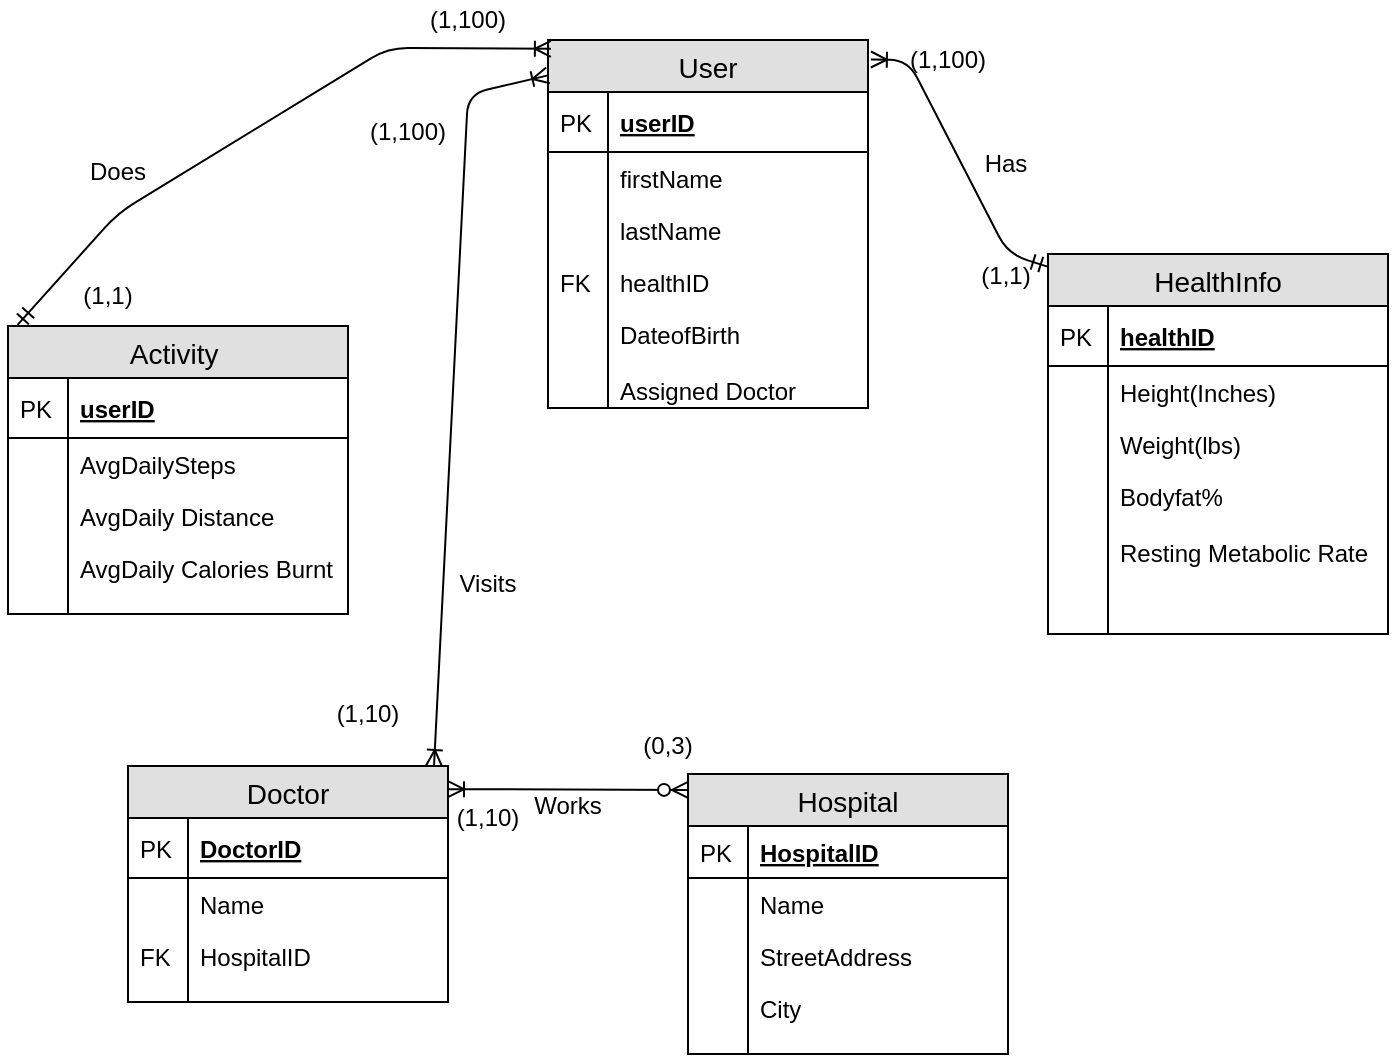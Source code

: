 <mxfile version="12.1.0" type="github" pages="1"><diagram id="rcm8UiP5ZTEfefi09jWw" name="Page-1"><mxGraphModel dx="904" dy="535" grid="1" gridSize="10" guides="1" tooltips="1" connect="0" arrows="1" fold="1" page="1" pageScale="1" pageWidth="1100" pageHeight="850" math="0" shadow="0"><root><mxCell id="0"/><mxCell id="1" parent="0"/><mxCell id="2JhXEc4H_2p9KzLNhtrB-1" value="User" style="swimlane;fontStyle=0;childLayout=stackLayout;horizontal=1;startSize=26;fillColor=#e0e0e0;horizontalStack=0;resizeParent=1;resizeParentMax=0;resizeLast=0;collapsible=1;marginBottom=0;swimlaneFillColor=#ffffff;align=center;fontSize=14;" parent="1" vertex="1"><mxGeometry x="300" y="43" width="160" height="184" as="geometry"/></mxCell><mxCell id="2JhXEc4H_2p9KzLNhtrB-2" value="userID" style="shape=partialRectangle;top=0;left=0;right=0;bottom=1;align=left;verticalAlign=middle;fillColor=none;spacingLeft=34;spacingRight=4;overflow=hidden;rotatable=0;points=[[0,0.5],[1,0.5]];portConstraint=eastwest;dropTarget=0;fontStyle=5;fontSize=12;" parent="2JhXEc4H_2p9KzLNhtrB-1" vertex="1"><mxGeometry y="26" width="160" height="30" as="geometry"/></mxCell><mxCell id="2JhXEc4H_2p9KzLNhtrB-3" value="PK" style="shape=partialRectangle;top=0;left=0;bottom=0;fillColor=none;align=left;verticalAlign=middle;spacingLeft=4;spacingRight=4;overflow=hidden;rotatable=0;points=[];portConstraint=eastwest;part=1;fontSize=12;" parent="2JhXEc4H_2p9KzLNhtrB-2" vertex="1" connectable="0"><mxGeometry width="30" height="30" as="geometry"/></mxCell><mxCell id="2JhXEc4H_2p9KzLNhtrB-4" value="firstName" style="shape=partialRectangle;top=0;left=0;right=0;bottom=0;align=left;verticalAlign=top;fillColor=none;spacingLeft=34;spacingRight=4;overflow=hidden;rotatable=0;points=[[0,0.5],[1,0.5]];portConstraint=eastwest;dropTarget=0;fontSize=12;" parent="2JhXEc4H_2p9KzLNhtrB-1" vertex="1"><mxGeometry y="56" width="160" height="26" as="geometry"/></mxCell><mxCell id="2JhXEc4H_2p9KzLNhtrB-5" value="" style="shape=partialRectangle;top=0;left=0;bottom=0;fillColor=none;align=left;verticalAlign=top;spacingLeft=4;spacingRight=4;overflow=hidden;rotatable=0;points=[];portConstraint=eastwest;part=1;fontSize=12;" parent="2JhXEc4H_2p9KzLNhtrB-4" vertex="1" connectable="0"><mxGeometry width="30" height="26" as="geometry"/></mxCell><mxCell id="2JhXEc4H_2p9KzLNhtrB-6" value="lastName" style="shape=partialRectangle;top=0;left=0;right=0;bottom=0;align=left;verticalAlign=top;fillColor=none;spacingLeft=34;spacingRight=4;overflow=hidden;rotatable=0;points=[[0,0.5],[1,0.5]];portConstraint=eastwest;dropTarget=0;fontSize=12;" parent="2JhXEc4H_2p9KzLNhtrB-1" vertex="1"><mxGeometry y="82" width="160" height="26" as="geometry"/></mxCell><mxCell id="2JhXEc4H_2p9KzLNhtrB-7" value="" style="shape=partialRectangle;top=0;left=0;bottom=0;fillColor=none;align=left;verticalAlign=top;spacingLeft=4;spacingRight=4;overflow=hidden;rotatable=0;points=[];portConstraint=eastwest;part=1;fontSize=12;" parent="2JhXEc4H_2p9KzLNhtrB-6" vertex="1" connectable="0"><mxGeometry width="30" height="26" as="geometry"/></mxCell><mxCell id="2JhXEc4H_2p9KzLNhtrB-8" value="healthID" style="shape=partialRectangle;top=0;left=0;right=0;bottom=0;align=left;verticalAlign=top;fillColor=none;spacingLeft=34;spacingRight=4;overflow=hidden;rotatable=0;points=[[0,0.5],[1,0.5]];portConstraint=eastwest;dropTarget=0;fontSize=12;" parent="2JhXEc4H_2p9KzLNhtrB-1" vertex="1"><mxGeometry y="108" width="160" height="26" as="geometry"/></mxCell><mxCell id="2JhXEc4H_2p9KzLNhtrB-9" value="FK" style="shape=partialRectangle;top=0;left=0;bottom=0;fillColor=none;align=left;verticalAlign=top;spacingLeft=4;spacingRight=4;overflow=hidden;rotatable=0;points=[];portConstraint=eastwest;part=1;fontSize=12;" parent="2JhXEc4H_2p9KzLNhtrB-8" vertex="1" connectable="0"><mxGeometry width="30" height="26" as="geometry"/></mxCell><mxCell id="2JhXEc4H_2p9KzLNhtrB-10" value="DateofBirth&#10;&#10;Assigned Doctor" style="shape=partialRectangle;top=0;left=0;right=0;bottom=0;align=left;verticalAlign=top;fillColor=none;spacingLeft=34;spacingRight=4;overflow=hidden;rotatable=0;points=[[0,0.5],[1,0.5]];portConstraint=eastwest;dropTarget=0;fontSize=12;" parent="2JhXEc4H_2p9KzLNhtrB-1" vertex="1"><mxGeometry y="134" width="160" height="50" as="geometry"/></mxCell><mxCell id="2JhXEc4H_2p9KzLNhtrB-11" value="" style="shape=partialRectangle;top=0;left=0;bottom=0;fillColor=none;align=left;verticalAlign=top;spacingLeft=4;spacingRight=4;overflow=hidden;rotatable=0;points=[];portConstraint=eastwest;part=1;fontSize=12;" parent="2JhXEc4H_2p9KzLNhtrB-10" vertex="1" connectable="0"><mxGeometry width="30" height="50" as="geometry"/></mxCell><mxCell id="2JhXEc4H_2p9KzLNhtrB-21" value="HealthInfo" style="swimlane;fontStyle=0;childLayout=stackLayout;horizontal=1;startSize=26;fillColor=#e0e0e0;horizontalStack=0;resizeParent=1;resizeParentMax=0;resizeLast=0;collapsible=1;marginBottom=0;swimlaneFillColor=#ffffff;align=center;fontSize=14;" parent="1" vertex="1"><mxGeometry x="550" y="150" width="170" height="190" as="geometry"/></mxCell><mxCell id="2JhXEc4H_2p9KzLNhtrB-22" value="healthID" style="shape=partialRectangle;top=0;left=0;right=0;bottom=1;align=left;verticalAlign=middle;fillColor=none;spacingLeft=34;spacingRight=4;overflow=hidden;rotatable=0;points=[[0,0.5],[1,0.5]];portConstraint=eastwest;dropTarget=0;fontStyle=5;fontSize=12;" parent="2JhXEc4H_2p9KzLNhtrB-21" vertex="1"><mxGeometry y="26" width="170" height="30" as="geometry"/></mxCell><mxCell id="2JhXEc4H_2p9KzLNhtrB-23" value="PK" style="shape=partialRectangle;top=0;left=0;bottom=0;fillColor=none;align=left;verticalAlign=middle;spacingLeft=4;spacingRight=4;overflow=hidden;rotatable=0;points=[];portConstraint=eastwest;part=1;fontSize=12;" parent="2JhXEc4H_2p9KzLNhtrB-22" vertex="1" connectable="0"><mxGeometry width="30" height="30" as="geometry"/></mxCell><mxCell id="2JhXEc4H_2p9KzLNhtrB-24" value="Height(Inches)" style="shape=partialRectangle;top=0;left=0;right=0;bottom=0;align=left;verticalAlign=top;fillColor=none;spacingLeft=34;spacingRight=4;overflow=hidden;rotatable=0;points=[[0,0.5],[1,0.5]];portConstraint=eastwest;dropTarget=0;fontSize=12;" parent="2JhXEc4H_2p9KzLNhtrB-21" vertex="1"><mxGeometry y="56" width="170" height="26" as="geometry"/></mxCell><mxCell id="2JhXEc4H_2p9KzLNhtrB-25" value="" style="shape=partialRectangle;top=0;left=0;bottom=0;fillColor=none;align=left;verticalAlign=top;spacingLeft=4;spacingRight=4;overflow=hidden;rotatable=0;points=[];portConstraint=eastwest;part=1;fontSize=12;" parent="2JhXEc4H_2p9KzLNhtrB-24" vertex="1" connectable="0"><mxGeometry width="30" height="26" as="geometry"/></mxCell><mxCell id="2JhXEc4H_2p9KzLNhtrB-26" value="Weight(lbs)" style="shape=partialRectangle;top=0;left=0;right=0;bottom=0;align=left;verticalAlign=top;fillColor=none;spacingLeft=34;spacingRight=4;overflow=hidden;rotatable=0;points=[[0,0.5],[1,0.5]];portConstraint=eastwest;dropTarget=0;fontSize=12;" parent="2JhXEc4H_2p9KzLNhtrB-21" vertex="1"><mxGeometry y="82" width="170" height="26" as="geometry"/></mxCell><mxCell id="2JhXEc4H_2p9KzLNhtrB-27" value="" style="shape=partialRectangle;top=0;left=0;bottom=0;fillColor=none;align=left;verticalAlign=top;spacingLeft=4;spacingRight=4;overflow=hidden;rotatable=0;points=[];portConstraint=eastwest;part=1;fontSize=12;" parent="2JhXEc4H_2p9KzLNhtrB-26" vertex="1" connectable="0"><mxGeometry width="30" height="26" as="geometry"/></mxCell><mxCell id="2JhXEc4H_2p9KzLNhtrB-28" value="Bodyfat%&#10;&#10;Resting Metabolic Rate&#10;" style="shape=partialRectangle;top=0;left=0;right=0;bottom=0;align=left;verticalAlign=top;fillColor=none;spacingLeft=34;spacingRight=4;overflow=hidden;rotatable=0;points=[[0,0.5],[1,0.5]];portConstraint=eastwest;dropTarget=0;fontSize=12;" parent="2JhXEc4H_2p9KzLNhtrB-21" vertex="1"><mxGeometry y="108" width="170" height="72" as="geometry"/></mxCell><mxCell id="2JhXEc4H_2p9KzLNhtrB-29" value="&#10;&#10;" style="shape=partialRectangle;top=0;left=0;bottom=0;fillColor=none;align=left;verticalAlign=top;spacingLeft=4;spacingRight=4;overflow=hidden;rotatable=0;points=[];portConstraint=eastwest;part=1;fontSize=12;" parent="2JhXEc4H_2p9KzLNhtrB-28" vertex="1" connectable="0"><mxGeometry width="30" height="72" as="geometry"/></mxCell><mxCell id="2JhXEc4H_2p9KzLNhtrB-30" value="" style="shape=partialRectangle;top=0;left=0;right=0;bottom=0;align=left;verticalAlign=top;fillColor=none;spacingLeft=34;spacingRight=4;overflow=hidden;rotatable=0;points=[[0,0.5],[1,0.5]];portConstraint=eastwest;dropTarget=0;fontSize=12;" parent="2JhXEc4H_2p9KzLNhtrB-21" vertex="1"><mxGeometry y="180" width="170" height="10" as="geometry"/></mxCell><mxCell id="2JhXEc4H_2p9KzLNhtrB-31" value="" style="shape=partialRectangle;top=0;left=0;bottom=0;fillColor=none;align=left;verticalAlign=top;spacingLeft=4;spacingRight=4;overflow=hidden;rotatable=0;points=[];portConstraint=eastwest;part=1;fontSize=12;" parent="2JhXEc4H_2p9KzLNhtrB-30" vertex="1" connectable="0"><mxGeometry width="30" height="10" as="geometry"/></mxCell><mxCell id="2JhXEc4H_2p9KzLNhtrB-33" value="Activity " style="swimlane;fontStyle=0;childLayout=stackLayout;horizontal=1;startSize=26;fillColor=#e0e0e0;horizontalStack=0;resizeParent=1;resizeParentMax=0;resizeLast=0;collapsible=1;marginBottom=0;swimlaneFillColor=#ffffff;align=center;fontSize=14;" parent="1" vertex="1"><mxGeometry x="30" y="186" width="170" height="144" as="geometry"/></mxCell><mxCell id="2JhXEc4H_2p9KzLNhtrB-34" value="userID" style="shape=partialRectangle;top=0;left=0;right=0;bottom=1;align=left;verticalAlign=middle;fillColor=none;spacingLeft=34;spacingRight=4;overflow=hidden;rotatable=0;points=[[0,0.5],[1,0.5]];portConstraint=eastwest;dropTarget=0;fontStyle=5;fontSize=12;" parent="2JhXEc4H_2p9KzLNhtrB-33" vertex="1"><mxGeometry y="26" width="170" height="30" as="geometry"/></mxCell><mxCell id="2JhXEc4H_2p9KzLNhtrB-35" value="PK" style="shape=partialRectangle;top=0;left=0;bottom=0;fillColor=none;align=left;verticalAlign=middle;spacingLeft=4;spacingRight=4;overflow=hidden;rotatable=0;points=[];portConstraint=eastwest;part=1;fontSize=12;" parent="2JhXEc4H_2p9KzLNhtrB-34" vertex="1" connectable="0"><mxGeometry width="30" height="30" as="geometry"/></mxCell><mxCell id="2JhXEc4H_2p9KzLNhtrB-36" value="AvgDailySteps" style="shape=partialRectangle;top=0;left=0;right=0;bottom=0;align=left;verticalAlign=top;fillColor=none;spacingLeft=34;spacingRight=4;overflow=hidden;rotatable=0;points=[[0,0.5],[1,0.5]];portConstraint=eastwest;dropTarget=0;fontSize=12;" parent="2JhXEc4H_2p9KzLNhtrB-33" vertex="1"><mxGeometry y="56" width="170" height="26" as="geometry"/></mxCell><mxCell id="2JhXEc4H_2p9KzLNhtrB-37" value="" style="shape=partialRectangle;top=0;left=0;bottom=0;fillColor=none;align=left;verticalAlign=top;spacingLeft=4;spacingRight=4;overflow=hidden;rotatable=0;points=[];portConstraint=eastwest;part=1;fontSize=12;" parent="2JhXEc4H_2p9KzLNhtrB-36" vertex="1" connectable="0"><mxGeometry width="30" height="26" as="geometry"/></mxCell><mxCell id="2JhXEc4H_2p9KzLNhtrB-38" value="AvgDaily Distance" style="shape=partialRectangle;top=0;left=0;right=0;bottom=0;align=left;verticalAlign=top;fillColor=none;spacingLeft=34;spacingRight=4;overflow=hidden;rotatable=0;points=[[0,0.5],[1,0.5]];portConstraint=eastwest;dropTarget=0;fontSize=12;" parent="2JhXEc4H_2p9KzLNhtrB-33" vertex="1"><mxGeometry y="82" width="170" height="26" as="geometry"/></mxCell><mxCell id="2JhXEc4H_2p9KzLNhtrB-39" value="" style="shape=partialRectangle;top=0;left=0;bottom=0;fillColor=none;align=left;verticalAlign=top;spacingLeft=4;spacingRight=4;overflow=hidden;rotatable=0;points=[];portConstraint=eastwest;part=1;fontSize=12;" parent="2JhXEc4H_2p9KzLNhtrB-38" vertex="1" connectable="0"><mxGeometry width="30" height="26" as="geometry"/></mxCell><mxCell id="2JhXEc4H_2p9KzLNhtrB-40" value="AvgDaily Calories Burnt" style="shape=partialRectangle;top=0;left=0;right=0;bottom=0;align=left;verticalAlign=top;fillColor=none;spacingLeft=34;spacingRight=4;overflow=hidden;rotatable=0;points=[[0,0.5],[1,0.5]];portConstraint=eastwest;dropTarget=0;fontSize=12;" parent="2JhXEc4H_2p9KzLNhtrB-33" vertex="1"><mxGeometry y="108" width="170" height="26" as="geometry"/></mxCell><mxCell id="2JhXEc4H_2p9KzLNhtrB-41" value="" style="shape=partialRectangle;top=0;left=0;bottom=0;fillColor=none;align=left;verticalAlign=top;spacingLeft=4;spacingRight=4;overflow=hidden;rotatable=0;points=[];portConstraint=eastwest;part=1;fontSize=12;" parent="2JhXEc4H_2p9KzLNhtrB-40" vertex="1" connectable="0"><mxGeometry width="30" height="26" as="geometry"/></mxCell><mxCell id="2JhXEc4H_2p9KzLNhtrB-42" value="" style="shape=partialRectangle;top=0;left=0;right=0;bottom=0;align=left;verticalAlign=top;fillColor=none;spacingLeft=34;spacingRight=4;overflow=hidden;rotatable=0;points=[[0,0.5],[1,0.5]];portConstraint=eastwest;dropTarget=0;fontSize=12;" parent="2JhXEc4H_2p9KzLNhtrB-33" vertex="1"><mxGeometry y="134" width="170" height="10" as="geometry"/></mxCell><mxCell id="2JhXEc4H_2p9KzLNhtrB-43" value="" style="shape=partialRectangle;top=0;left=0;bottom=0;fillColor=none;align=left;verticalAlign=top;spacingLeft=4;spacingRight=4;overflow=hidden;rotatable=0;points=[];portConstraint=eastwest;part=1;fontSize=12;" parent="2JhXEc4H_2p9KzLNhtrB-42" vertex="1" connectable="0"><mxGeometry width="30" height="10" as="geometry"/></mxCell><mxCell id="DuWjTyEH0RiQ_0uaS8iD-1" value="Doctor" style="swimlane;fontStyle=0;childLayout=stackLayout;horizontal=1;startSize=26;fillColor=#e0e0e0;horizontalStack=0;resizeParent=1;resizeParentMax=0;resizeLast=0;collapsible=1;marginBottom=0;swimlaneFillColor=#ffffff;align=center;fontSize=14;" vertex="1" parent="1"><mxGeometry x="90" y="406" width="160" height="118" as="geometry"/></mxCell><mxCell id="DuWjTyEH0RiQ_0uaS8iD-2" value="DoctorID" style="shape=partialRectangle;top=0;left=0;right=0;bottom=1;align=left;verticalAlign=middle;fillColor=none;spacingLeft=34;spacingRight=4;overflow=hidden;rotatable=0;points=[[0,0.5],[1,0.5]];portConstraint=eastwest;dropTarget=0;fontStyle=5;fontSize=12;" vertex="1" parent="DuWjTyEH0RiQ_0uaS8iD-1"><mxGeometry y="26" width="160" height="30" as="geometry"/></mxCell><mxCell id="DuWjTyEH0RiQ_0uaS8iD-3" value="PK" style="shape=partialRectangle;top=0;left=0;bottom=0;fillColor=none;align=left;verticalAlign=middle;spacingLeft=4;spacingRight=4;overflow=hidden;rotatable=0;points=[];portConstraint=eastwest;part=1;fontSize=12;" vertex="1" connectable="0" parent="DuWjTyEH0RiQ_0uaS8iD-2"><mxGeometry width="30" height="30" as="geometry"/></mxCell><mxCell id="DuWjTyEH0RiQ_0uaS8iD-4" value="Name" style="shape=partialRectangle;top=0;left=0;right=0;bottom=0;align=left;verticalAlign=top;fillColor=none;spacingLeft=34;spacingRight=4;overflow=hidden;rotatable=0;points=[[0,0.5],[1,0.5]];portConstraint=eastwest;dropTarget=0;fontSize=12;" vertex="1" parent="DuWjTyEH0RiQ_0uaS8iD-1"><mxGeometry y="56" width="160" height="26" as="geometry"/></mxCell><mxCell id="DuWjTyEH0RiQ_0uaS8iD-5" value="" style="shape=partialRectangle;top=0;left=0;bottom=0;fillColor=none;align=left;verticalAlign=top;spacingLeft=4;spacingRight=4;overflow=hidden;rotatable=0;points=[];portConstraint=eastwest;part=1;fontSize=12;" vertex="1" connectable="0" parent="DuWjTyEH0RiQ_0uaS8iD-4"><mxGeometry width="30" height="26" as="geometry"/></mxCell><mxCell id="DuWjTyEH0RiQ_0uaS8iD-6" value="HospitalID" style="shape=partialRectangle;top=0;left=0;right=0;bottom=0;align=left;verticalAlign=top;fillColor=none;spacingLeft=34;spacingRight=4;overflow=hidden;rotatable=0;points=[[0,0.5],[1,0.5]];portConstraint=eastwest;dropTarget=0;fontSize=12;" vertex="1" parent="DuWjTyEH0RiQ_0uaS8iD-1"><mxGeometry y="82" width="160" height="26" as="geometry"/></mxCell><mxCell id="DuWjTyEH0RiQ_0uaS8iD-7" value="FK" style="shape=partialRectangle;top=0;left=0;bottom=0;fillColor=none;align=left;verticalAlign=top;spacingLeft=4;spacingRight=4;overflow=hidden;rotatable=0;points=[];portConstraint=eastwest;part=1;fontSize=12;" vertex="1" connectable="0" parent="DuWjTyEH0RiQ_0uaS8iD-6"><mxGeometry width="30" height="26" as="geometry"/></mxCell><mxCell id="DuWjTyEH0RiQ_0uaS8iD-10" value="" style="shape=partialRectangle;top=0;left=0;right=0;bottom=0;align=left;verticalAlign=top;fillColor=none;spacingLeft=34;spacingRight=4;overflow=hidden;rotatable=0;points=[[0,0.5],[1,0.5]];portConstraint=eastwest;dropTarget=0;fontSize=12;" vertex="1" parent="DuWjTyEH0RiQ_0uaS8iD-1"><mxGeometry y="108" width="160" height="10" as="geometry"/></mxCell><mxCell id="DuWjTyEH0RiQ_0uaS8iD-11" value="" style="shape=partialRectangle;top=0;left=0;bottom=0;fillColor=none;align=left;verticalAlign=top;spacingLeft=4;spacingRight=4;overflow=hidden;rotatable=0;points=[];portConstraint=eastwest;part=1;fontSize=12;" vertex="1" connectable="0" parent="DuWjTyEH0RiQ_0uaS8iD-10"><mxGeometry width="30" height="10" as="geometry"/></mxCell><mxCell id="DuWjTyEH0RiQ_0uaS8iD-28" value="" style="endArrow=ERoneToMany;html=1;startArrow=ERoneToMany;startFill=0;endFill=0;entryX=0;entryY=-0.277;entryDx=0;entryDy=0;entryPerimeter=0;" edge="1" parent="DuWjTyEH0RiQ_0uaS8iD-1" target="2JhXEc4H_2p9KzLNhtrB-2"><mxGeometry width="50" height="50" relative="1" as="geometry"><mxPoint x="153" as="sourcePoint"/><mxPoint x="200.059" y="-320" as="targetPoint"/><Array as="points"><mxPoint x="170" y="-336"/></Array></mxGeometry></mxCell><mxCell id="DuWjTyEH0RiQ_0uaS8iD-12" value="Hospital" style="swimlane;fontStyle=0;childLayout=stackLayout;horizontal=1;startSize=26;fillColor=#e0e0e0;horizontalStack=0;resizeParent=1;resizeParentMax=0;resizeLast=0;collapsible=1;marginBottom=0;swimlaneFillColor=#ffffff;align=center;fontSize=14;" vertex="1" parent="1"><mxGeometry x="370" y="410" width="160" height="140" as="geometry"/></mxCell><mxCell id="DuWjTyEH0RiQ_0uaS8iD-13" value="HospitalID" style="shape=partialRectangle;top=0;left=0;right=0;bottom=1;align=left;verticalAlign=middle;fillColor=none;spacingLeft=34;spacingRight=4;overflow=hidden;rotatable=0;points=[[0,0.5],[1,0.5]];portConstraint=eastwest;dropTarget=0;fontStyle=5;fontSize=12;" vertex="1" parent="DuWjTyEH0RiQ_0uaS8iD-12"><mxGeometry y="26" width="160" height="26" as="geometry"/></mxCell><mxCell id="DuWjTyEH0RiQ_0uaS8iD-14" value="PK" style="shape=partialRectangle;top=0;left=0;bottom=0;fillColor=none;align=left;verticalAlign=middle;spacingLeft=4;spacingRight=4;overflow=hidden;rotatable=0;points=[];portConstraint=eastwest;part=1;fontSize=12;" vertex="1" connectable="0" parent="DuWjTyEH0RiQ_0uaS8iD-13"><mxGeometry width="30" height="26" as="geometry"/></mxCell><mxCell id="DuWjTyEH0RiQ_0uaS8iD-15" value="Name" style="shape=partialRectangle;top=0;left=0;right=0;bottom=0;align=left;verticalAlign=top;fillColor=none;spacingLeft=34;spacingRight=4;overflow=hidden;rotatable=0;points=[[0,0.5],[1,0.5]];portConstraint=eastwest;dropTarget=0;fontSize=12;" vertex="1" parent="DuWjTyEH0RiQ_0uaS8iD-12"><mxGeometry y="52" width="160" height="26" as="geometry"/></mxCell><mxCell id="DuWjTyEH0RiQ_0uaS8iD-16" value="" style="shape=partialRectangle;top=0;left=0;bottom=0;fillColor=none;align=left;verticalAlign=top;spacingLeft=4;spacingRight=4;overflow=hidden;rotatable=0;points=[];portConstraint=eastwest;part=1;fontSize=12;" vertex="1" connectable="0" parent="DuWjTyEH0RiQ_0uaS8iD-15"><mxGeometry width="30" height="26" as="geometry"/></mxCell><mxCell id="DuWjTyEH0RiQ_0uaS8iD-17" value="StreetAddress" style="shape=partialRectangle;top=0;left=0;right=0;bottom=0;align=left;verticalAlign=top;fillColor=none;spacingLeft=34;spacingRight=4;overflow=hidden;rotatable=0;points=[[0,0.5],[1,0.5]];portConstraint=eastwest;dropTarget=0;fontSize=12;" vertex="1" parent="DuWjTyEH0RiQ_0uaS8iD-12"><mxGeometry y="78" width="160" height="26" as="geometry"/></mxCell><mxCell id="DuWjTyEH0RiQ_0uaS8iD-18" value="" style="shape=partialRectangle;top=0;left=0;bottom=0;fillColor=none;align=left;verticalAlign=top;spacingLeft=4;spacingRight=4;overflow=hidden;rotatable=0;points=[];portConstraint=eastwest;part=1;fontSize=12;" vertex="1" connectable="0" parent="DuWjTyEH0RiQ_0uaS8iD-17"><mxGeometry width="30" height="26" as="geometry"/></mxCell><mxCell id="DuWjTyEH0RiQ_0uaS8iD-19" value="City" style="shape=partialRectangle;top=0;left=0;right=0;bottom=0;align=left;verticalAlign=top;fillColor=none;spacingLeft=34;spacingRight=4;overflow=hidden;rotatable=0;points=[[0,0.5],[1,0.5]];portConstraint=eastwest;dropTarget=0;fontSize=12;" vertex="1" parent="DuWjTyEH0RiQ_0uaS8iD-12"><mxGeometry y="104" width="160" height="26" as="geometry"/></mxCell><mxCell id="DuWjTyEH0RiQ_0uaS8iD-20" value="" style="shape=partialRectangle;top=0;left=0;bottom=0;fillColor=none;align=left;verticalAlign=top;spacingLeft=4;spacingRight=4;overflow=hidden;rotatable=0;points=[];portConstraint=eastwest;part=1;fontSize=12;" vertex="1" connectable="0" parent="DuWjTyEH0RiQ_0uaS8iD-19"><mxGeometry width="30" height="26" as="geometry"/></mxCell><mxCell id="DuWjTyEH0RiQ_0uaS8iD-21" value="" style="shape=partialRectangle;top=0;left=0;right=0;bottom=0;align=left;verticalAlign=top;fillColor=none;spacingLeft=34;spacingRight=4;overflow=hidden;rotatable=0;points=[[0,0.5],[1,0.5]];portConstraint=eastwest;dropTarget=0;fontSize=12;" vertex="1" parent="DuWjTyEH0RiQ_0uaS8iD-12"><mxGeometry y="130" width="160" height="10" as="geometry"/></mxCell><mxCell id="DuWjTyEH0RiQ_0uaS8iD-22" value="" style="shape=partialRectangle;top=0;left=0;bottom=0;fillColor=none;align=left;verticalAlign=top;spacingLeft=4;spacingRight=4;overflow=hidden;rotatable=0;points=[];portConstraint=eastwest;part=1;fontSize=12;" vertex="1" connectable="0" parent="DuWjTyEH0RiQ_0uaS8iD-21"><mxGeometry width="30" height="10" as="geometry"/></mxCell><mxCell id="DuWjTyEH0RiQ_0uaS8iD-26" value="Does" style="text;html=1;strokeColor=none;fillColor=none;align=center;verticalAlign=middle;whiteSpace=wrap;rounded=0;" vertex="1" parent="1"><mxGeometry x="55" y="99" width="60" height="20" as="geometry"/></mxCell><mxCell id="DuWjTyEH0RiQ_0uaS8iD-30" value="Visits" style="text;html=1;strokeColor=none;fillColor=none;align=center;verticalAlign=middle;whiteSpace=wrap;rounded=0;" vertex="1" parent="1"><mxGeometry x="250" y="305" width="40" height="20" as="geometry"/></mxCell><mxCell id="DuWjTyEH0RiQ_0uaS8iD-31" value="" style="endArrow=ERzeroToMany;html=1;exitX=1;exitY=0.098;exitDx=0;exitDy=0;exitPerimeter=0;startArrow=ERoneToMany;startFill=0;endFill=1;entryX=0;entryY=0.057;entryDx=0;entryDy=0;entryPerimeter=0;" edge="1" parent="1" source="DuWjTyEH0RiQ_0uaS8iD-1" target="DuWjTyEH0RiQ_0uaS8iD-12"><mxGeometry width="50" height="50" relative="1" as="geometry"><mxPoint x="275" y="449" as="sourcePoint"/><mxPoint x="350" y="418" as="targetPoint"/></mxGeometry></mxCell><mxCell id="DuWjTyEH0RiQ_0uaS8iD-32" value="Works" style="text;html=1;strokeColor=none;fillColor=none;align=center;verticalAlign=middle;whiteSpace=wrap;rounded=0;" vertex="1" parent="1"><mxGeometry x="290" y="416" width="40" height="20" as="geometry"/></mxCell><mxCell id="DuWjTyEH0RiQ_0uaS8iD-33" value="" style="endArrow=ERmandOne;html=1;entryX=0.001;entryY=0.034;entryDx=0;entryDy=0;entryPerimeter=0;exitX=1.009;exitY=0.053;exitDx=0;exitDy=0;exitPerimeter=0;startArrow=ERoneToMany;startFill=0;endFill=0;" edge="1" parent="1" source="2JhXEc4H_2p9KzLNhtrB-1" target="2JhXEc4H_2p9KzLNhtrB-21"><mxGeometry width="50" height="50" relative="1" as="geometry"><mxPoint x="515" y="124" as="sourcePoint"/><mxPoint x="565" y="74" as="targetPoint"/><Array as="points"><mxPoint x="480" y="53"/><mxPoint x="530" y="150"/></Array></mxGeometry></mxCell><mxCell id="DuWjTyEH0RiQ_0uaS8iD-36" value="Has" style="text;html=1;strokeColor=none;fillColor=none;align=center;verticalAlign=middle;whiteSpace=wrap;rounded=0;" vertex="1" parent="1"><mxGeometry x="509" y="95" width="40" height="20" as="geometry"/></mxCell><mxCell id="DuWjTyEH0RiQ_0uaS8iD-37" value="(1,100)" style="text;html=1;strokeColor=none;fillColor=none;align=center;verticalAlign=middle;whiteSpace=wrap;rounded=0;" vertex="1" parent="1"><mxGeometry x="480" y="43" width="40" height="20" as="geometry"/></mxCell><mxCell id="DuWjTyEH0RiQ_0uaS8iD-38" value="(1,1)" style="text;html=1;strokeColor=none;fillColor=none;align=center;verticalAlign=middle;whiteSpace=wrap;rounded=0;" vertex="1" parent="1"><mxGeometry x="509" y="150.5" width="40" height="20" as="geometry"/></mxCell><mxCell id="DuWjTyEH0RiQ_0uaS8iD-39" value="" style="endArrow=ERmandOne;html=1;entryX=0.028;entryY=-0.004;entryDx=0;entryDy=0;entryPerimeter=0;exitX=0.009;exitY=0.024;exitDx=0;exitDy=0;exitPerimeter=0;startArrow=ERoneToMany;startFill=0;endFill=0;" edge="1" parent="1" source="2JhXEc4H_2p9KzLNhtrB-1" target="2JhXEc4H_2p9KzLNhtrB-33"><mxGeometry width="50" height="50" relative="1" as="geometry"><mxPoint x="16.44" y="32.252" as="sourcePoint"/><mxPoint x="105.17" y="135.96" as="targetPoint"/><Array as="points"><mxPoint x="220" y="47"/><mxPoint x="85" y="129.5"/></Array></mxGeometry></mxCell><mxCell id="DuWjTyEH0RiQ_0uaS8iD-42" value="(1,100)" style="text;html=1;strokeColor=none;fillColor=none;align=center;verticalAlign=middle;whiteSpace=wrap;rounded=0;" vertex="1" parent="1"><mxGeometry x="240" y="23" width="40" height="20" as="geometry"/></mxCell><mxCell id="DuWjTyEH0RiQ_0uaS8iD-46" value="(1,1)" style="text;html=1;strokeColor=none;fillColor=none;align=center;verticalAlign=middle;whiteSpace=wrap;rounded=0;" vertex="1" parent="1"><mxGeometry x="60" y="160.5" width="40" height="20" as="geometry"/></mxCell><mxCell id="DuWjTyEH0RiQ_0uaS8iD-47" value="(1,100)" style="text;html=1;strokeColor=none;fillColor=none;align=center;verticalAlign=middle;whiteSpace=wrap;rounded=0;" vertex="1" parent="1"><mxGeometry x="210" y="79" width="40" height="20" as="geometry"/></mxCell><mxCell id="DuWjTyEH0RiQ_0uaS8iD-50" value="(1,10)" style="text;html=1;strokeColor=none;fillColor=none;align=center;verticalAlign=middle;whiteSpace=wrap;rounded=0;" vertex="1" parent="1"><mxGeometry x="190" y="370" width="40" height="20" as="geometry"/></mxCell><mxCell id="DuWjTyEH0RiQ_0uaS8iD-51" value="(1,10)" style="text;html=1;strokeColor=none;fillColor=none;align=center;verticalAlign=middle;whiteSpace=wrap;rounded=0;" vertex="1" parent="1"><mxGeometry x="250" y="422" width="40" height="20" as="geometry"/></mxCell><mxCell id="DuWjTyEH0RiQ_0uaS8iD-52" value="(0,3)" style="text;html=1;strokeColor=none;fillColor=none;align=center;verticalAlign=middle;whiteSpace=wrap;rounded=0;" vertex="1" parent="1"><mxGeometry x="340" y="386" width="40" height="20" as="geometry"/></mxCell></root></mxGraphModel></diagram></mxfile>